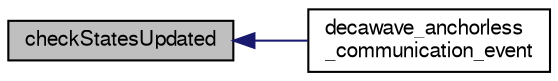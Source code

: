 digraph "checkStatesUpdated"
{
  edge [fontname="FreeSans",fontsize="10",labelfontname="FreeSans",labelfontsize="10"];
  node [fontname="FreeSans",fontsize="10",shape=record];
  rankdir="LR";
  Node1 [label="checkStatesUpdated",height=0.2,width=0.4,color="black", fillcolor="grey75", style="filled", fontcolor="black"];
  Node1 -> Node2 [dir="back",color="midnightblue",fontsize="10",style="solid",fontname="FreeSans"];
  Node2 [label="decawave_anchorless\l_communication_event",height=0.2,width=0.4,color="black", fillcolor="white", style="filled",URL="$decawave__anchorless__communication_8h.html#ac0c87cb96a37fe93060f28e3dc509568",tooltip="Event function currently checks for serial data and whether an update of states is available for a di..."];
}
